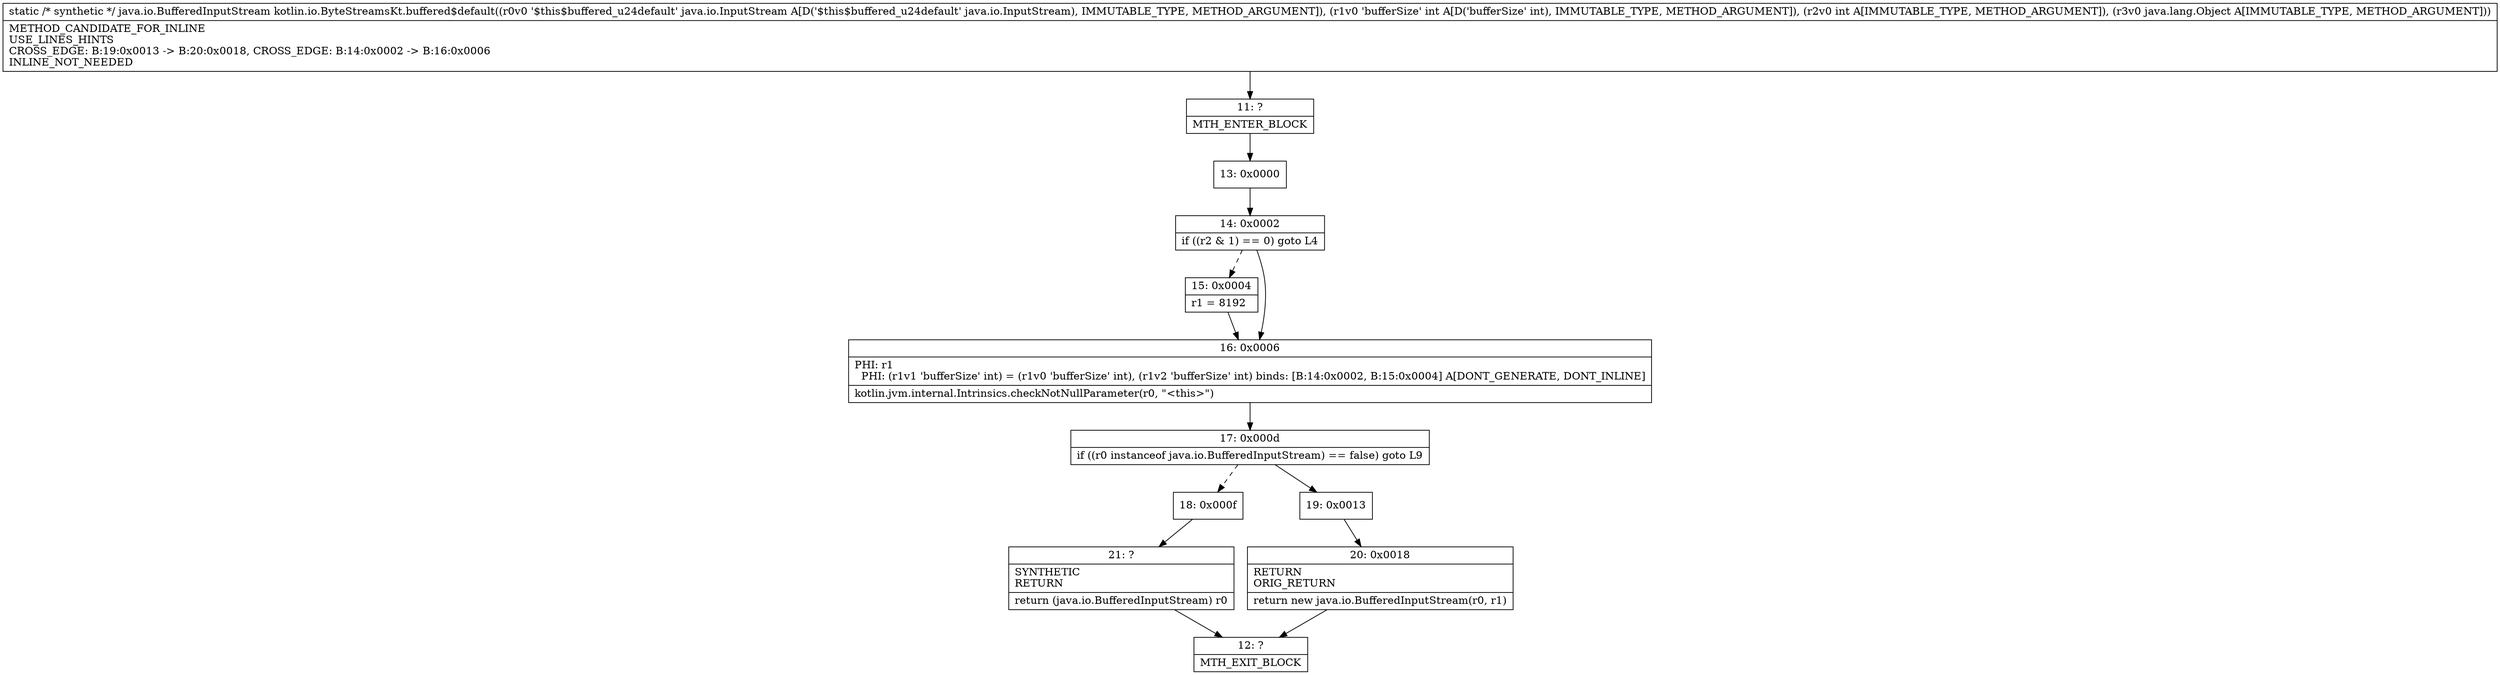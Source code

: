 digraph "CFG forkotlin.io.ByteStreamsKt.buffered$default(Ljava\/io\/InputStream;IILjava\/lang\/Object;)Ljava\/io\/BufferedInputStream;" {
Node_11 [shape=record,label="{11\:\ ?|MTH_ENTER_BLOCK\l}"];
Node_13 [shape=record,label="{13\:\ 0x0000}"];
Node_14 [shape=record,label="{14\:\ 0x0002|if ((r2 & 1) == 0) goto L4\l}"];
Node_15 [shape=record,label="{15\:\ 0x0004|r1 = 8192\l}"];
Node_16 [shape=record,label="{16\:\ 0x0006|PHI: r1 \l  PHI: (r1v1 'bufferSize' int) = (r1v0 'bufferSize' int), (r1v2 'bufferSize' int) binds: [B:14:0x0002, B:15:0x0004] A[DONT_GENERATE, DONT_INLINE]\l|kotlin.jvm.internal.Intrinsics.checkNotNullParameter(r0, \"\<this\>\")\l}"];
Node_17 [shape=record,label="{17\:\ 0x000d|if ((r0 instanceof java.io.BufferedInputStream) == false) goto L9\l}"];
Node_18 [shape=record,label="{18\:\ 0x000f}"];
Node_21 [shape=record,label="{21\:\ ?|SYNTHETIC\lRETURN\l|return (java.io.BufferedInputStream) r0\l}"];
Node_12 [shape=record,label="{12\:\ ?|MTH_EXIT_BLOCK\l}"];
Node_19 [shape=record,label="{19\:\ 0x0013}"];
Node_20 [shape=record,label="{20\:\ 0x0018|RETURN\lORIG_RETURN\l|return new java.io.BufferedInputStream(r0, r1)\l}"];
MethodNode[shape=record,label="{static \/* synthetic *\/ java.io.BufferedInputStream kotlin.io.ByteStreamsKt.buffered$default((r0v0 '$this$buffered_u24default' java.io.InputStream A[D('$this$buffered_u24default' java.io.InputStream), IMMUTABLE_TYPE, METHOD_ARGUMENT]), (r1v0 'bufferSize' int A[D('bufferSize' int), IMMUTABLE_TYPE, METHOD_ARGUMENT]), (r2v0 int A[IMMUTABLE_TYPE, METHOD_ARGUMENT]), (r3v0 java.lang.Object A[IMMUTABLE_TYPE, METHOD_ARGUMENT]))  | METHOD_CANDIDATE_FOR_INLINE\lUSE_LINES_HINTS\lCROSS_EDGE: B:19:0x0013 \-\> B:20:0x0018, CROSS_EDGE: B:14:0x0002 \-\> B:16:0x0006\lINLINE_NOT_NEEDED\l}"];
MethodNode -> Node_11;Node_11 -> Node_13;
Node_13 -> Node_14;
Node_14 -> Node_15[style=dashed];
Node_14 -> Node_16;
Node_15 -> Node_16;
Node_16 -> Node_17;
Node_17 -> Node_18[style=dashed];
Node_17 -> Node_19;
Node_18 -> Node_21;
Node_21 -> Node_12;
Node_19 -> Node_20;
Node_20 -> Node_12;
}

